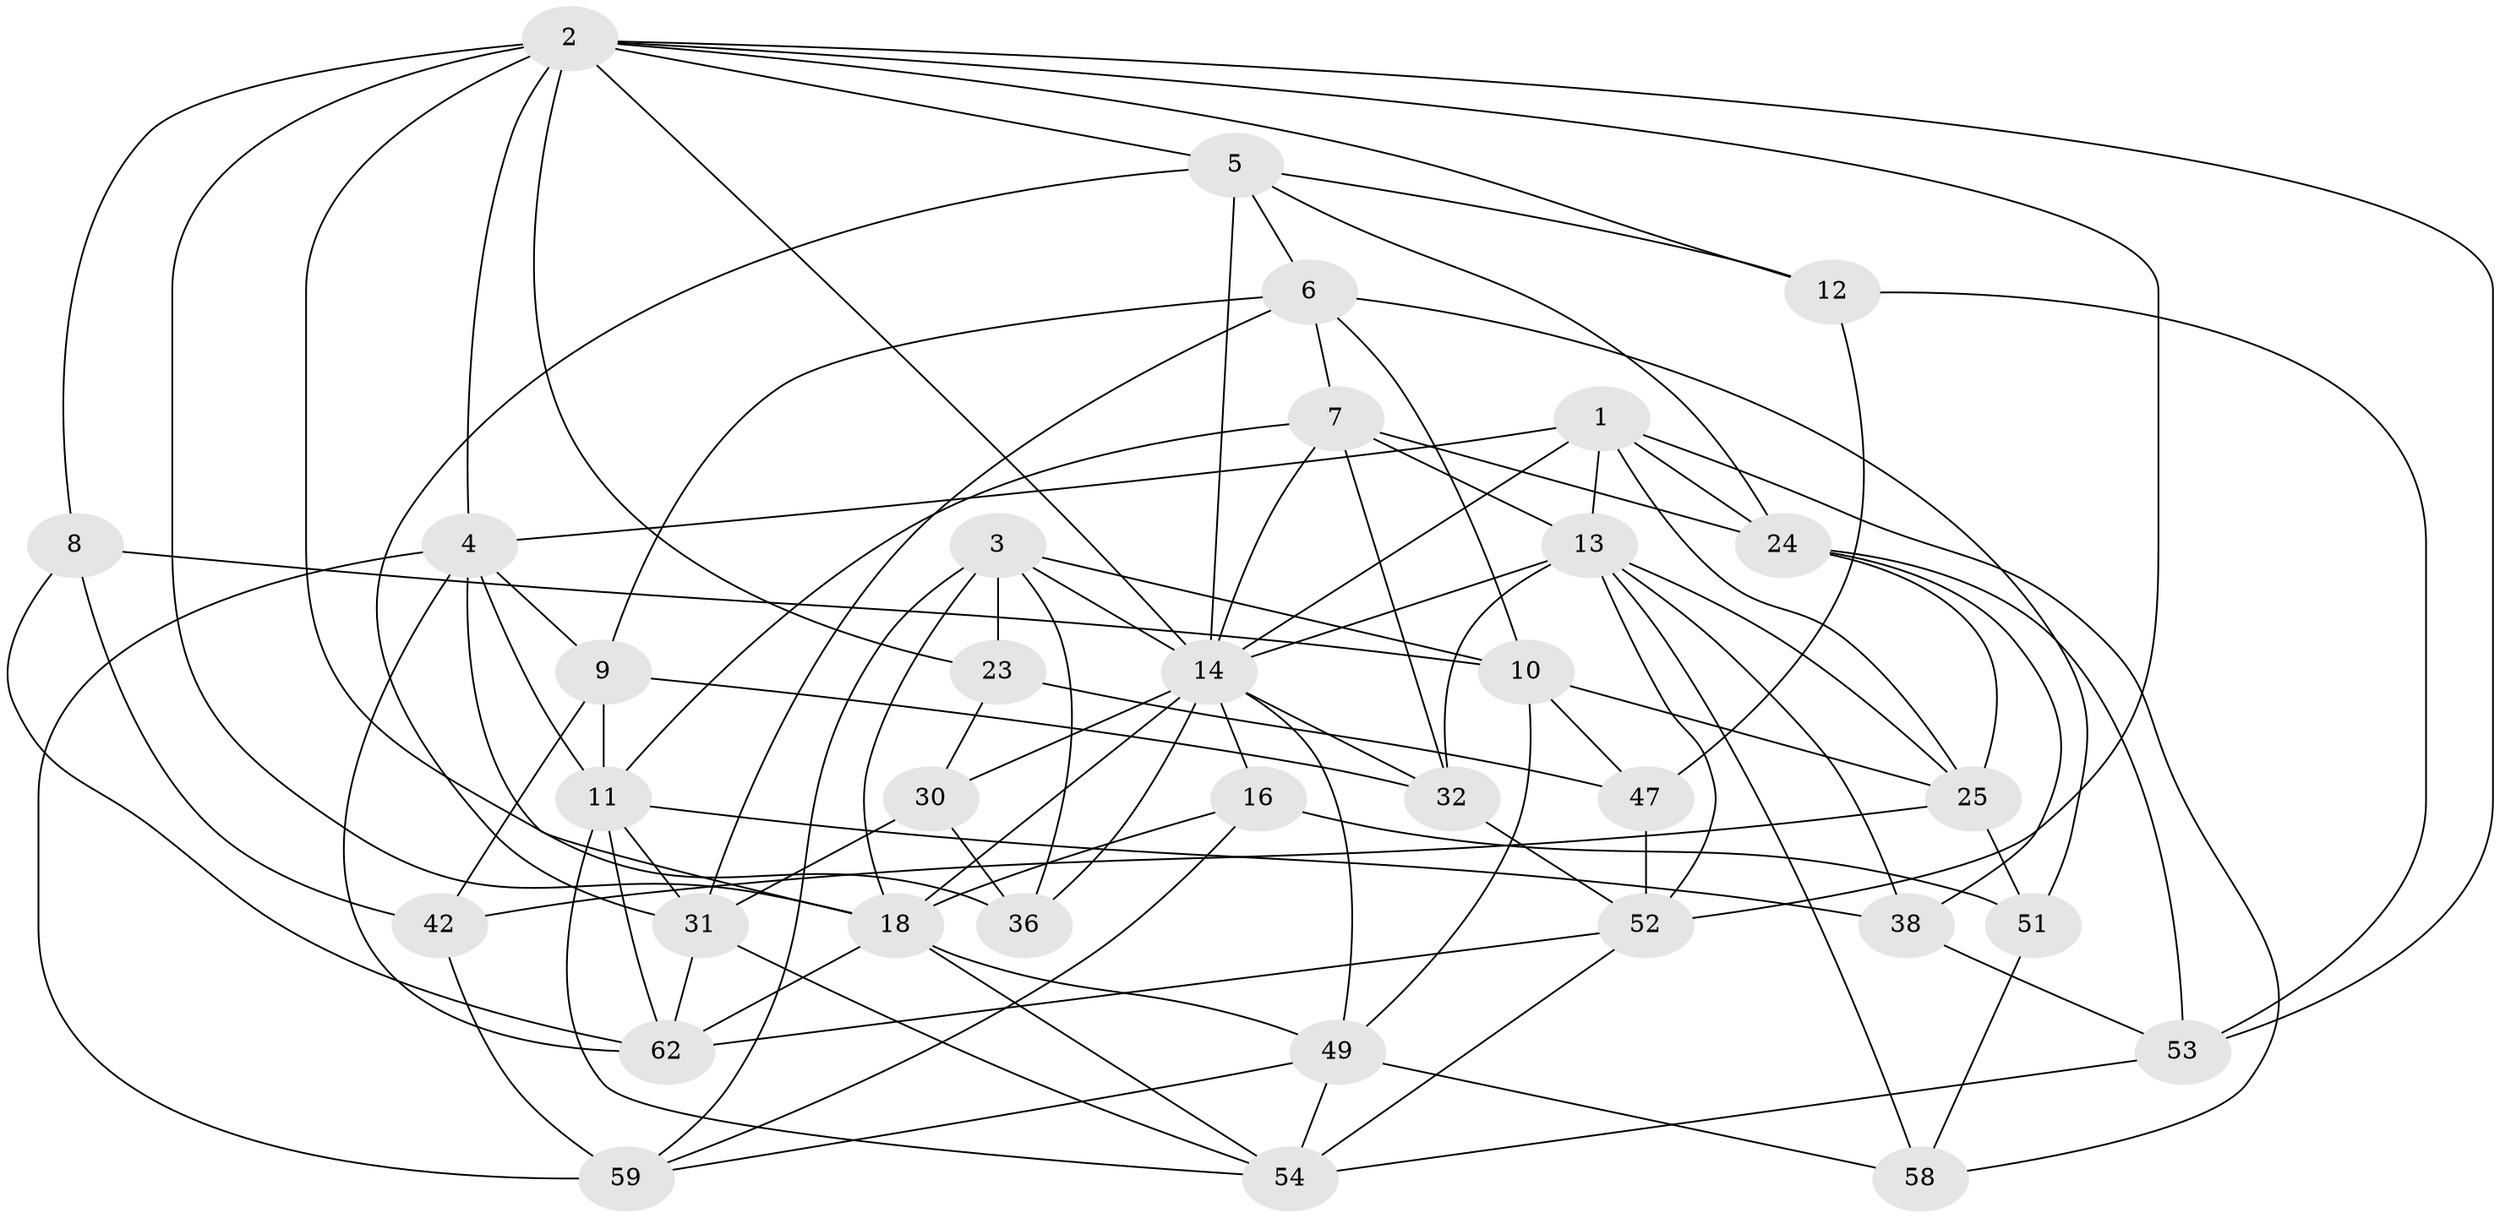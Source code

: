 // original degree distribution, {4: 1.0}
// Generated by graph-tools (version 1.1) at 2025/16/03/09/25 04:16:31]
// undirected, 34 vertices, 97 edges
graph export_dot {
graph [start="1"]
  node [color=gray90,style=filled];
  1 [super="+57"];
  2 [super="+22+26"];
  3 [super="+63"];
  4 [super="+20"];
  5 [super="+45"];
  6 [super="+35"];
  7 [super="+41"];
  8;
  9 [super="+21"];
  10 [super="+17"];
  11 [super="+27+15+48"];
  12;
  13 [super="+29"];
  14 [super="+34"];
  16;
  18 [super="+19+44"];
  23;
  24 [super="+28"];
  25 [super="+50"];
  30;
  31 [super="+39"];
  32 [super="+37"];
  36;
  38;
  42;
  47;
  49 [super="+65"];
  51;
  52 [super="+61"];
  53 [super="+56"];
  54 [super="+55"];
  58;
  59 [super="+60"];
  62 [super="+66"];
  1 -- 58;
  1 -- 24;
  1 -- 14;
  1 -- 25;
  1 -- 13;
  1 -- 4;
  2 -- 53;
  2 -- 36;
  2 -- 5;
  2 -- 18;
  2 -- 52;
  2 -- 23;
  2 -- 8;
  2 -- 12;
  2 -- 14;
  2 -- 4;
  3 -- 10;
  3 -- 18;
  3 -- 59;
  3 -- 36;
  3 -- 23;
  3 -- 14;
  4 -- 18;
  4 -- 11;
  4 -- 9;
  4 -- 59 [weight=2];
  4 -- 62;
  5 -- 24;
  5 -- 12;
  5 -- 6;
  5 -- 31;
  5 -- 14;
  6 -- 31;
  6 -- 9;
  6 -- 51;
  6 -- 10;
  6 -- 7;
  7 -- 32;
  7 -- 11;
  7 -- 24;
  7 -- 14;
  7 -- 13;
  8 -- 42;
  8 -- 10;
  8 -- 62;
  9 -- 32 [weight=2];
  9 -- 42;
  9 -- 11;
  10 -- 47;
  10 -- 49;
  10 -- 25;
  11 -- 54 [weight=2];
  11 -- 38;
  11 -- 62;
  11 -- 31;
  12 -- 47;
  12 -- 53;
  13 -- 58;
  13 -- 25;
  13 -- 52;
  13 -- 32;
  13 -- 38;
  13 -- 14;
  14 -- 30;
  14 -- 36;
  14 -- 16;
  14 -- 49;
  14 -- 18;
  14 -- 32;
  16 -- 51;
  16 -- 59;
  16 -- 18;
  18 -- 49;
  18 -- 62;
  18 -- 54;
  23 -- 30;
  23 -- 47;
  24 -- 53;
  24 -- 25;
  24 -- 38;
  25 -- 42;
  25 -- 51;
  30 -- 36;
  30 -- 31;
  31 -- 62;
  31 -- 54;
  32 -- 52;
  38 -- 53;
  42 -- 59;
  47 -- 52;
  49 -- 58;
  49 -- 59;
  49 -- 54;
  51 -- 58;
  52 -- 62;
  52 -- 54;
  53 -- 54 [weight=2];
}
